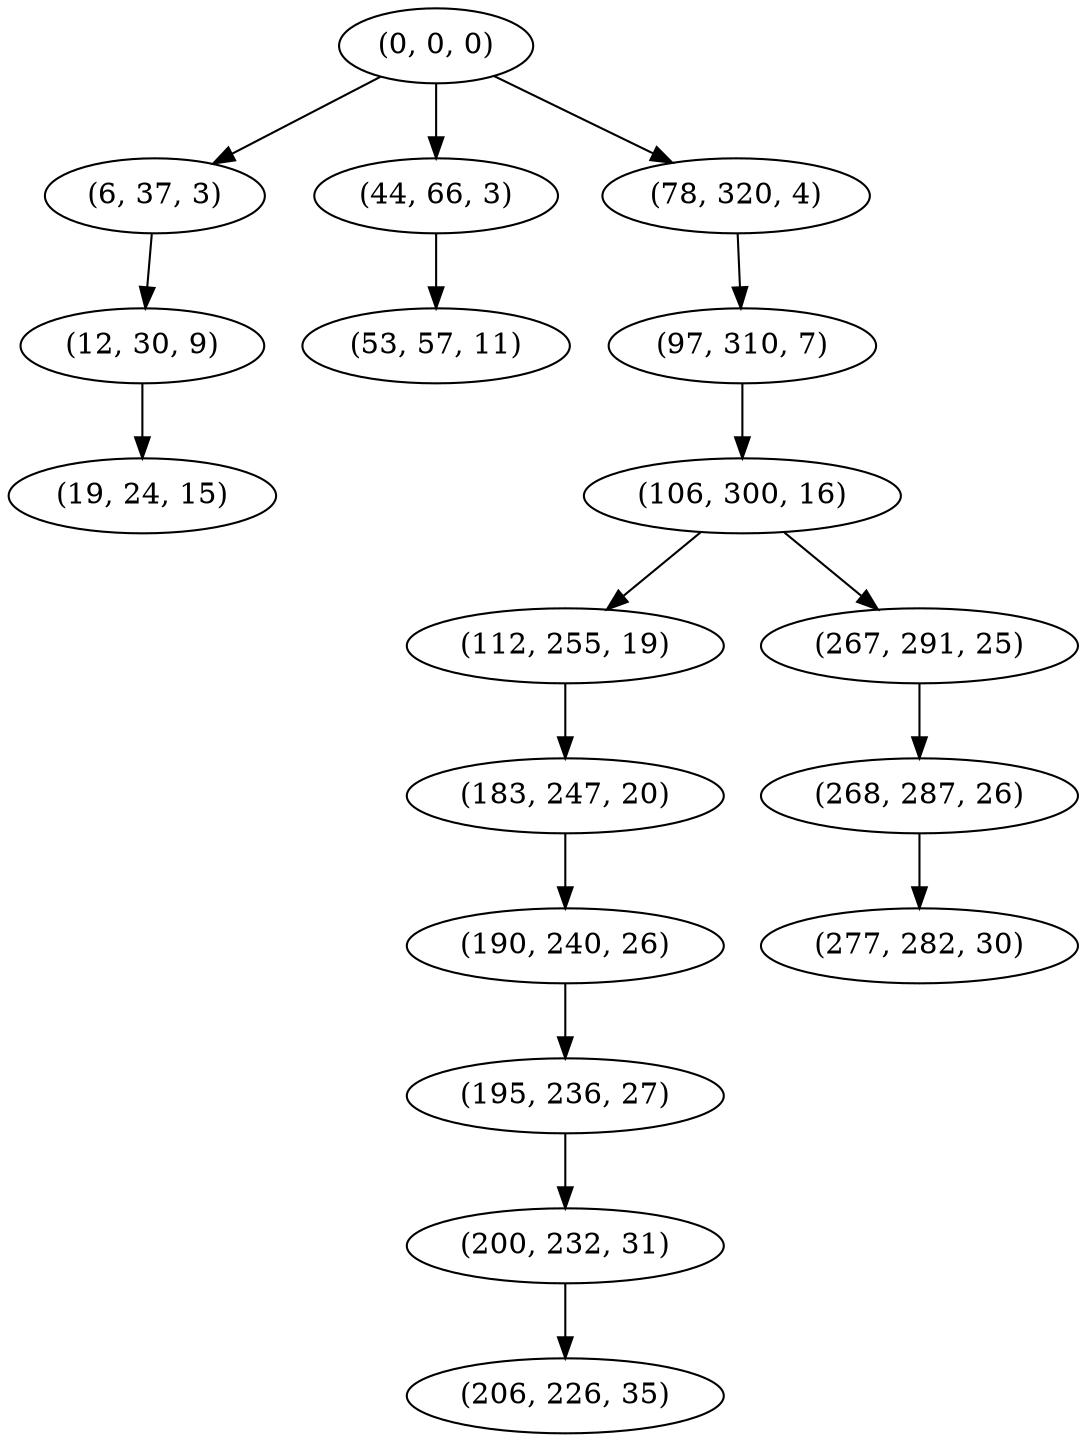 digraph tree {
    "(0, 0, 0)";
    "(6, 37, 3)";
    "(12, 30, 9)";
    "(19, 24, 15)";
    "(44, 66, 3)";
    "(53, 57, 11)";
    "(78, 320, 4)";
    "(97, 310, 7)";
    "(106, 300, 16)";
    "(112, 255, 19)";
    "(183, 247, 20)";
    "(190, 240, 26)";
    "(195, 236, 27)";
    "(200, 232, 31)";
    "(206, 226, 35)";
    "(267, 291, 25)";
    "(268, 287, 26)";
    "(277, 282, 30)";
    "(0, 0, 0)" -> "(6, 37, 3)";
    "(0, 0, 0)" -> "(44, 66, 3)";
    "(0, 0, 0)" -> "(78, 320, 4)";
    "(6, 37, 3)" -> "(12, 30, 9)";
    "(12, 30, 9)" -> "(19, 24, 15)";
    "(44, 66, 3)" -> "(53, 57, 11)";
    "(78, 320, 4)" -> "(97, 310, 7)";
    "(97, 310, 7)" -> "(106, 300, 16)";
    "(106, 300, 16)" -> "(112, 255, 19)";
    "(106, 300, 16)" -> "(267, 291, 25)";
    "(112, 255, 19)" -> "(183, 247, 20)";
    "(183, 247, 20)" -> "(190, 240, 26)";
    "(190, 240, 26)" -> "(195, 236, 27)";
    "(195, 236, 27)" -> "(200, 232, 31)";
    "(200, 232, 31)" -> "(206, 226, 35)";
    "(267, 291, 25)" -> "(268, 287, 26)";
    "(268, 287, 26)" -> "(277, 282, 30)";
}
